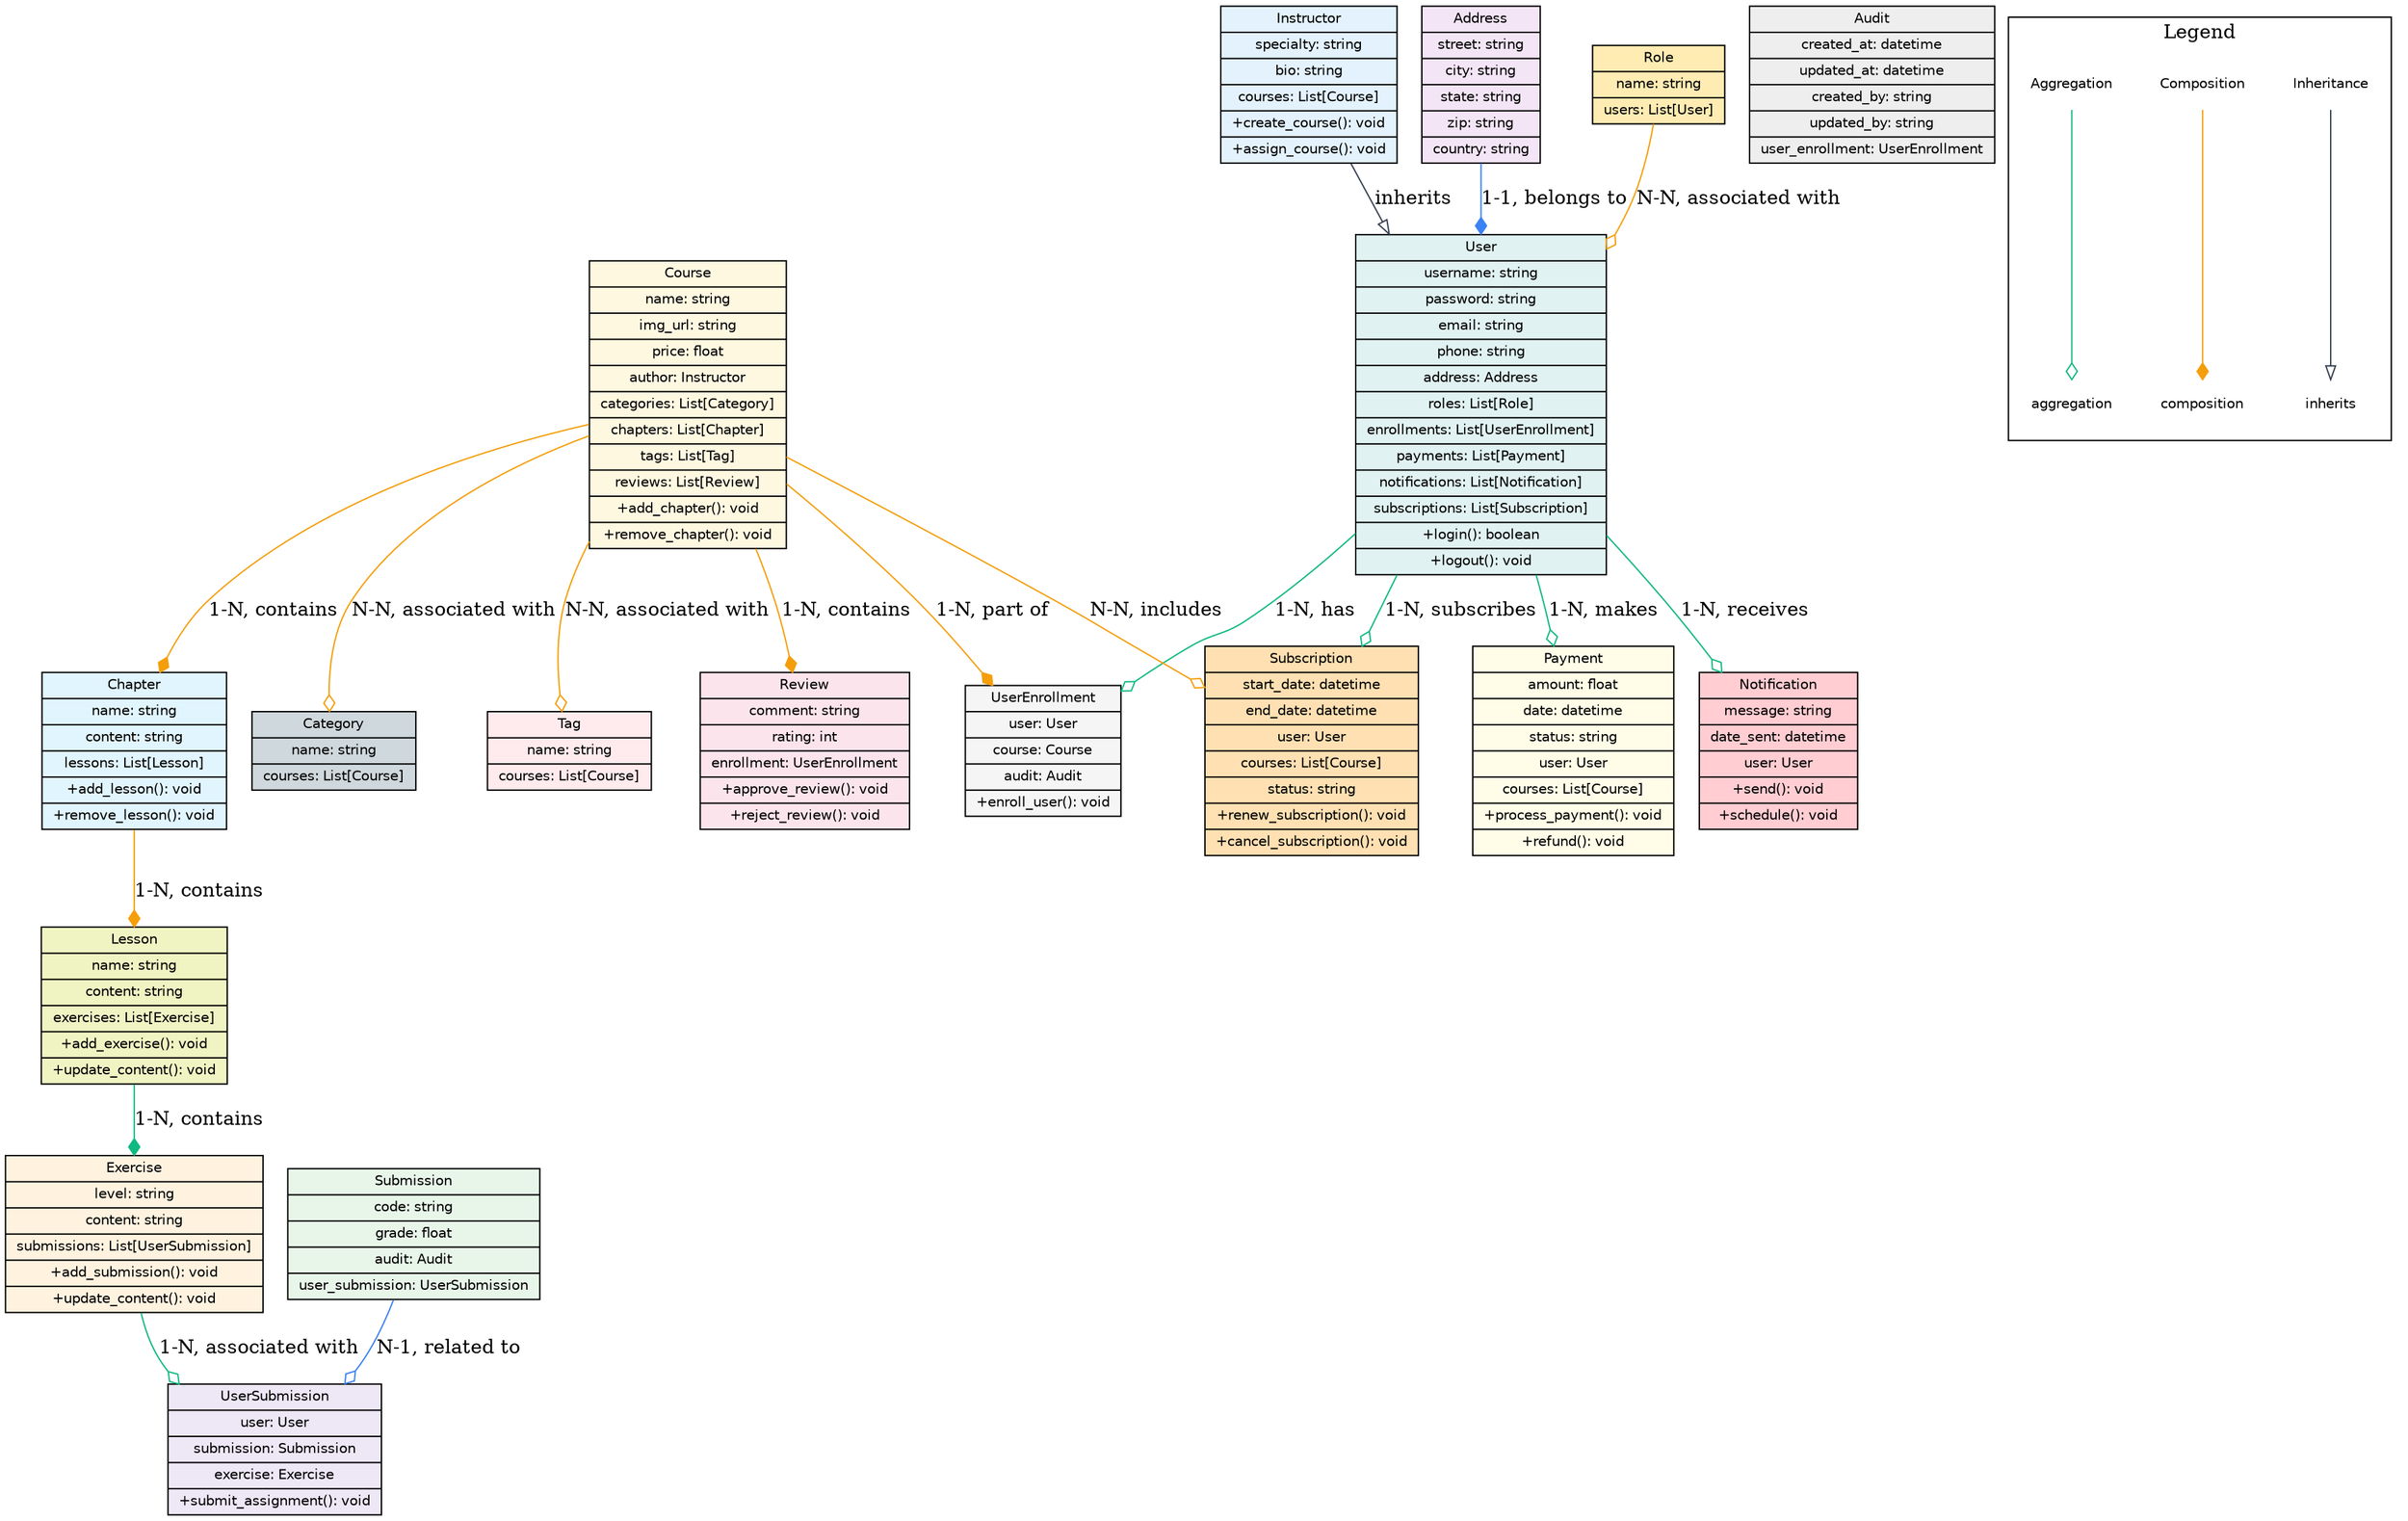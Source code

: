 digraph G {
    node [shape=record, fontname=Helvetica, fontsize=10];

    // Optimized Class Definitions with Aggregation and Composition
    User [label="{User|username: string|password: string|email: string|phone: string|address: Address|roles: List[Role]|enrollments: List[UserEnrollment]|payments: List[Payment]|notifications: List[Notification]|subscriptions: List[Subscription]|+login(): boolean|+logout(): void}" style=filled, fillcolor="#E0F2F1"];
    Instructor [label="{Instructor|specialty: string|bio: string|courses: List[Course]|+create_course(): void|+assign_course(): void}" style=filled, fillcolor="#E3F2FD"];
    Address [label="{Address|street: string|city: string|state: string|zip: string|country: string}" style=filled, fillcolor="#F3E5F5"];
    Course [label="{Course|name: string|img_url: string|price: float|author: Instructor|categories: List[Category]|chapters: List[Chapter]|tags: List[Tag]|reviews: List[Review]|+add_chapter(): void|+remove_chapter(): void}" style=filled, fillcolor="#FFF8E1"];
    Tag [label="{Tag|name: string|courses: List[Course]}" style=filled, fillcolor="#FFEBEE"];
    Review [label="{Review|comment: string|rating: int|enrollment: UserEnrollment|+approve_review(): void|+reject_review(): void}" style=filled, fillcolor="#FCE4EC"];
    Lesson [label="{Lesson|name: string|content: string|exercises: List[Exercise]|+add_exercise(): void|+update_content(): void}" style=filled, fillcolor="#F0F4C3"];
    Chapter [label="{Chapter|name: string|content: string|lessons: List[Lesson]|+add_lesson(): void|+remove_lesson(): void}" style=filled, fillcolor="#E1F5FE"];
    UserEnrollment [label="{UserEnrollment|user: User|course: Course|audit: Audit|+enroll_user(): void}" style=filled, fillcolor="#F5F5F5"];
    Exercise [label="{Exercise|level: string|content: string|submissions: List[UserSubmission]|+add_submission(): void|+update_content(): void}" style=filled, fillcolor="#FFF3E0"];
    Submission [label="{Submission|code: string|grade: float|audit: Audit|user_submission: UserSubmission}" style=filled, fillcolor="#E8F5E9"];
    Role [label="{Role|name: string|users: List[User]}" style=filled, fillcolor="#FFECB3"];
    UserSubmission [label="{UserSubmission|user: User |submission: Submission|exercise: Exercise|+submit_assignment(): void}" style=filled, fillcolor="#EDE7F6"];
    Category [label="{Category|name: string|courses: List[Course]}" style=filled, fillcolor="#CFD8DC"];
    Audit [label="{Audit|created_at: datetime|updated_at: datetime|created_by: string|updated_by: string|user_enrollment: UserEnrollment}" style=filled, fillcolor="#EEEEEE"];
    Payment [label="{Payment|amount: float|date: datetime|status: string|user: User|courses: List[Course]|+process_payment(): void|+refund(): void}" style=filled, fillcolor="#FFFDE7"];
    Notification [label="{Notification|message: string|date_sent: datetime|user: User|+send(): void|+schedule(): void}" style=filled, fillcolor="#FFCDD2"];
    Subscription [label="{Subscription|start_date: datetime|end_date: datetime|user: User|courses: List[Course]|status: string|+renew_subscription(): void|+cancel_subscription(): void}" style=filled, fillcolor="#FFE0B2"];

    // Relations using Aggregation and Composition
    Instructor -> User [label="inherits" arrowhead=onormal color="#374151"]; 

    User -> UserEnrollment [label="1-N, has" arrowhead=odiamond color="#10B981"];  // Aggregation relationship
    User -> Payment [label="1-N, makes" arrowhead=odiamond color="#10B981"];  // Aggregation relationship
    User -> Notification [label="1-N, receives" arrowhead=odiamond color="#10B981"];  // Aggregation relationship
    User -> Subscription [label="1-N, subscribes" arrowhead=odiamond color="#10B981"];  // Aggregation relationship

    Course -> UserEnrollment [label="1-N, part of" arrowhead=diamond color="#F59E0B"];  // Composition relationship
    Course -> Review [label="1-N, contains" arrowhead=diamond color="#F59E0B"];  // Composition relationship
    Course -> Chapter [label="1-N, contains" arrowhead=diamond color="#F59E0B"];  // Composition relationship
    Course -> Category [label="N-N, associated with" arrowhead=odiamond color="#F59E0B"];  // Aggregation relationship
    Course -> Tag [label="N-N, associated with" arrowhead=odiamond color="#F59E0B"];  // Aggregation relationship
    Course -> Subscription [label="N-N, includes" arrowhead=odiamond color="#F59E0B"];  // Aggregation relationship
    
    Chapter -> Lesson [label="1-N, contains" arrowhead=diamond color="#F59E0B"];  // Composition relationship
    Lesson -> Exercise [label="1-N, contains" arrowhead=diamond color="#10B981"];  // Composition relationship
    Exercise -> UserSubmission [label="1-N, associated with" arrowhead=odiamond color="#10B981"];  // Aggregation relationship

    Address -> User [label="1-1, belongs to" arrowhead=diamond color="#3B82F6"];  // Composition relationship
    Submission -> UserSubmission [label="N-1, related to" arrowhead=odiamond color="#3B82F6"];  // Aggregation relationship

    Role -> User [label="N-N, associated with" arrowhead=odiamond color="#F59E0B"];  // Aggregation relationship

    // Simplified Legend
    subgraph cluster_legend {
        label = "Legend";
        key1 [label="Inheritance" shape=plaintext];
        key2 [label="Composition" shape=plaintext];
        key3 [label="Aggregation" shape=plaintext];

        key1_edge [label="inherits" shape=plaintext];
        key2_edge [label="composition" shape=plaintext];
        key3_edge [label="aggregation" shape=plaintext];

        // Adding edges to represent the legend
        key1 -> key1_edge [arrowhead=onormal color="#374151"]; // gray-700
        key2 -> key2_edge [arrowhead=diamond color="#F59E0B"]; // yellow-500
        key3 -> key3_edge [arrowhead=odiamond color="#10B981"]; // green-500
    }
}
